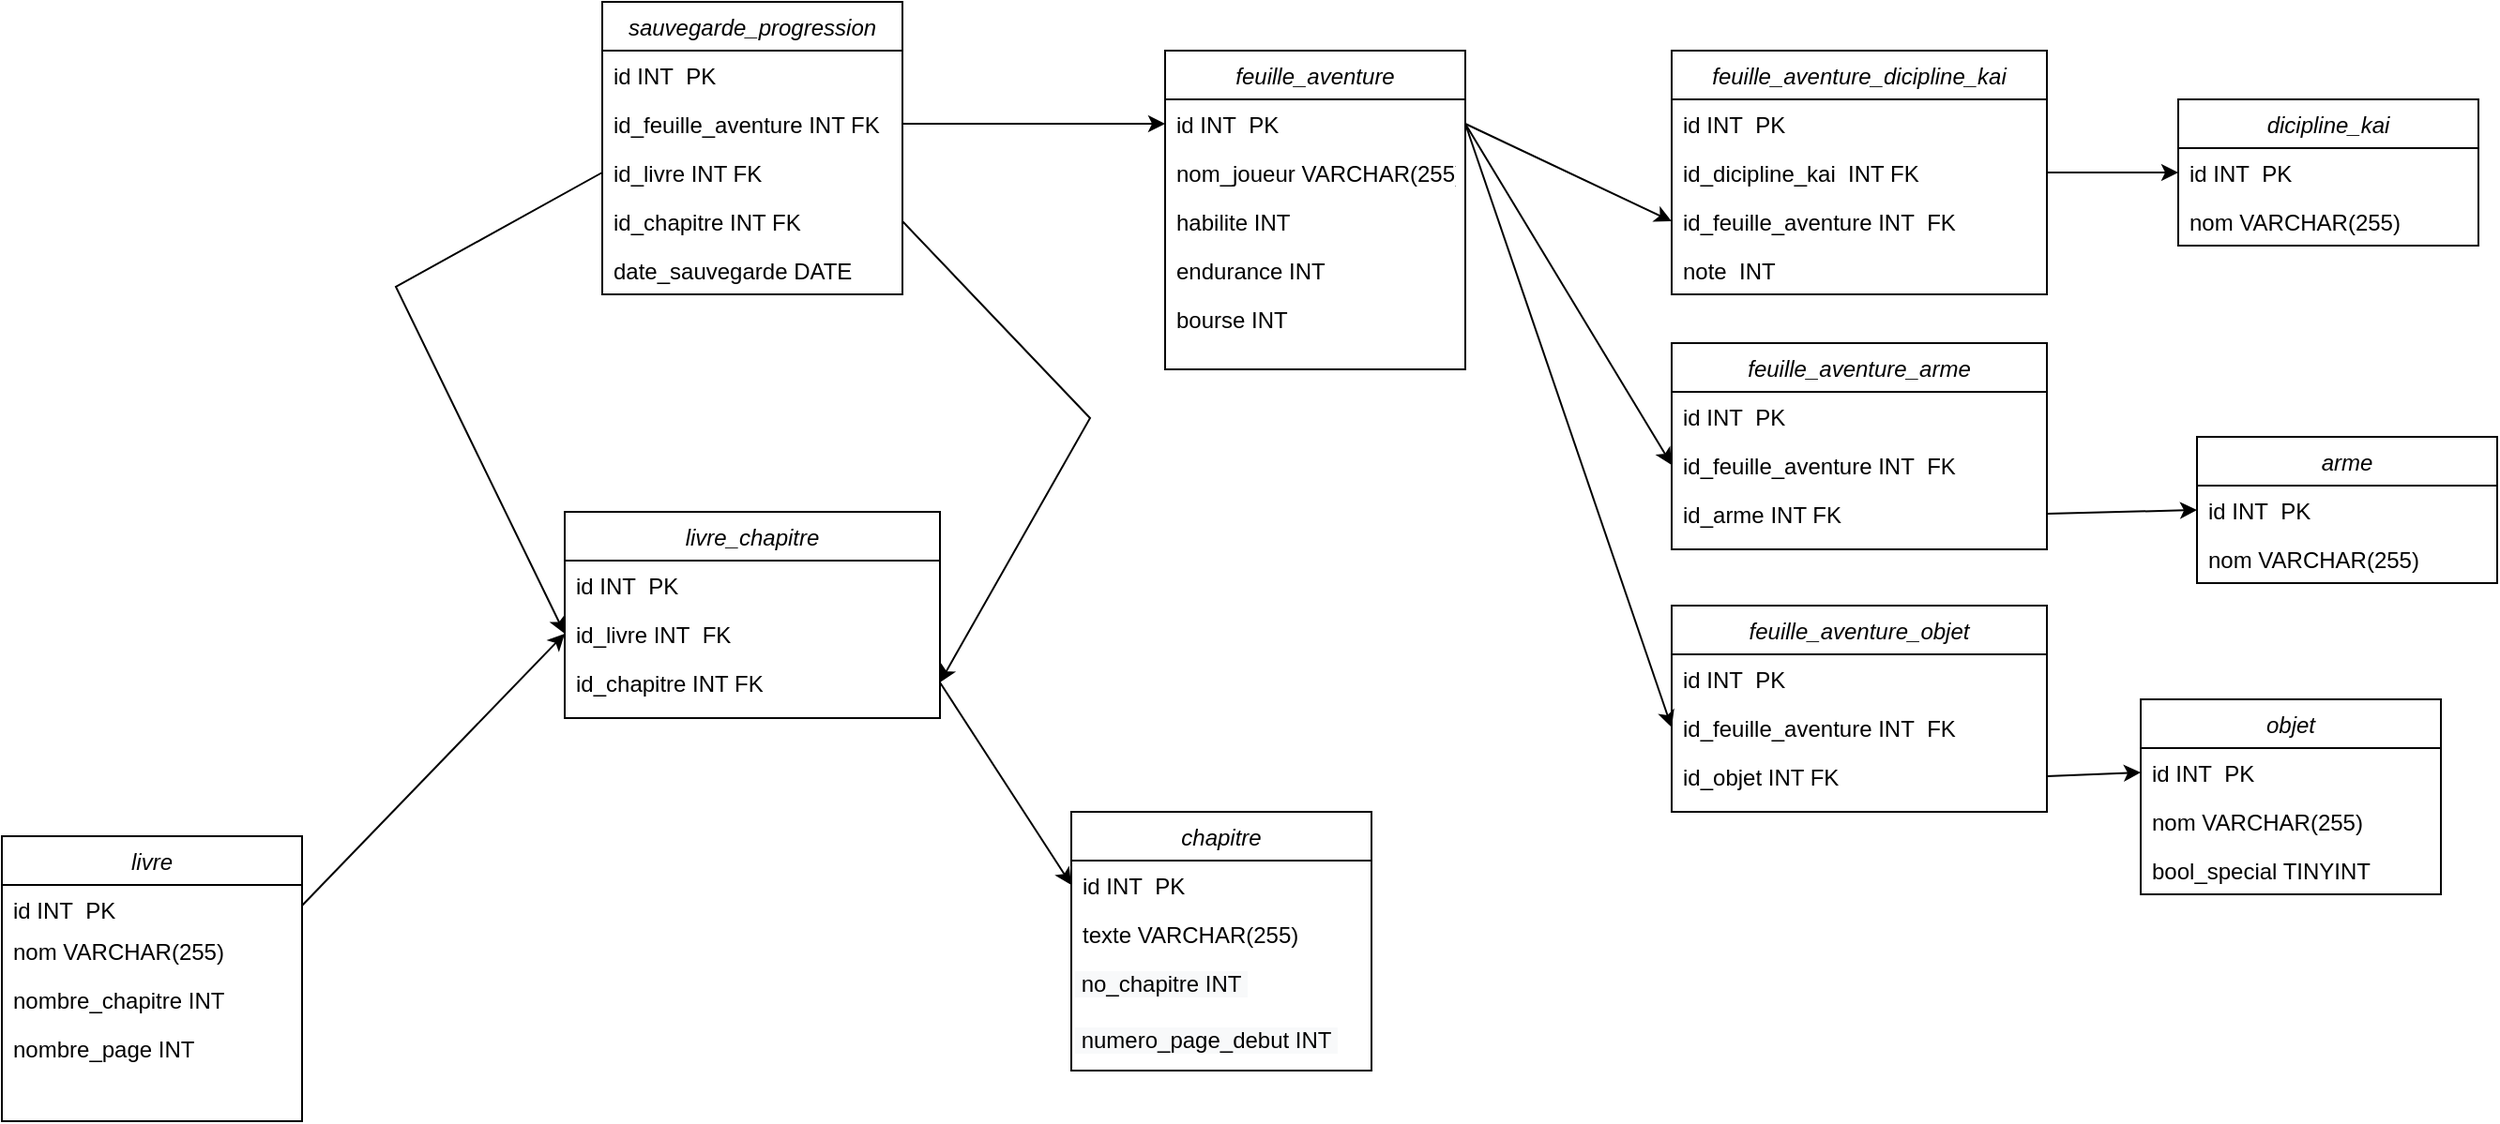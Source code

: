 <mxfile version="20.2.3" type="device"><diagram id="C5RBs43oDa-KdzZeNtuy" name="Page-1"><mxGraphModel dx="2105" dy="641" grid="1" gridSize="10" guides="1" tooltips="1" connect="1" arrows="1" fold="1" page="1" pageScale="1" pageWidth="827" pageHeight="1169" math="0" shadow="0"><root><mxCell id="WIyWlLk6GJQsqaUBKTNV-0"/><mxCell id="WIyWlLk6GJQsqaUBKTNV-1" parent="WIyWlLk6GJQsqaUBKTNV-0"/><mxCell id="zkfFHV4jXpPFQw0GAbJ--0" value="livre" style="swimlane;fontStyle=2;align=center;verticalAlign=top;childLayout=stackLayout;horizontal=1;startSize=26;horizontalStack=0;resizeParent=1;resizeLast=0;collapsible=1;marginBottom=0;rounded=0;shadow=0;strokeWidth=1;" parent="WIyWlLk6GJQsqaUBKTNV-1" vertex="1"><mxGeometry x="-610" y="713" width="160" height="152" as="geometry"><mxRectangle x="230" y="140" width="160" height="26" as="alternateBounds"/></mxGeometry></mxCell><mxCell id="ja8n_a0_8GGIzuxEmzxF-15" value="id INT  PK " style="text;align=left;verticalAlign=top;spacingLeft=4;spacingRight=4;overflow=hidden;rotatable=0;points=[[0,0.5],[1,0.5]];portConstraint=eastwest;" parent="zkfFHV4jXpPFQw0GAbJ--0" vertex="1"><mxGeometry y="26" width="160" height="22" as="geometry"/></mxCell><mxCell id="ja8n_a0_8GGIzuxEmzxF-9" value="nom VARCHAR(255)" style="text;align=left;verticalAlign=top;spacingLeft=4;spacingRight=4;overflow=hidden;rotatable=0;points=[[0,0.5],[1,0.5]];portConstraint=eastwest;" parent="zkfFHV4jXpPFQw0GAbJ--0" vertex="1"><mxGeometry y="48" width="160" height="26" as="geometry"/></mxCell><mxCell id="ja8n_a0_8GGIzuxEmzxF-13" value="nombre_chapitre INT" style="text;align=left;verticalAlign=top;spacingLeft=4;spacingRight=4;overflow=hidden;rotatable=0;points=[[0,0.5],[1,0.5]];portConstraint=eastwest;" parent="zkfFHV4jXpPFQw0GAbJ--0" vertex="1"><mxGeometry y="74" width="160" height="26" as="geometry"/></mxCell><mxCell id="YFA4dCQf4N8NySnR1VnG-28" value="nombre_page INT" style="text;align=left;verticalAlign=top;spacingLeft=4;spacingRight=4;overflow=hidden;rotatable=0;points=[[0,0.5],[1,0.5]];portConstraint=eastwest;" parent="zkfFHV4jXpPFQw0GAbJ--0" vertex="1"><mxGeometry y="100" width="160" height="26" as="geometry"/></mxCell><mxCell id="zkfFHV4jXpPFQw0GAbJ--6" value="feuille_aventure" style="swimlane;fontStyle=2;align=center;verticalAlign=top;childLayout=stackLayout;horizontal=1;startSize=26;horizontalStack=0;resizeParent=1;resizeLast=0;collapsible=1;marginBottom=0;rounded=0;shadow=0;strokeWidth=1;" parent="WIyWlLk6GJQsqaUBKTNV-1" vertex="1"><mxGeometry x="10" y="294" width="160" height="170" as="geometry"><mxRectangle x="130" y="380" width="160" height="26" as="alternateBounds"/></mxGeometry></mxCell><mxCell id="ja8n_a0_8GGIzuxEmzxF-17" value="id INT  PK " style="text;align=left;verticalAlign=top;spacingLeft=4;spacingRight=4;overflow=hidden;rotatable=0;points=[[0,0.5],[1,0.5]];portConstraint=eastwest;" parent="zkfFHV4jXpPFQw0GAbJ--6" vertex="1"><mxGeometry y="26" width="160" height="26" as="geometry"/></mxCell><mxCell id="ja8n_a0_8GGIzuxEmzxF-14" value="nom_joueur VARCHAR(255)" style="text;align=left;verticalAlign=top;spacingLeft=4;spacingRight=4;overflow=hidden;rotatable=0;points=[[0,0.5],[1,0.5]];portConstraint=eastwest;" parent="zkfFHV4jXpPFQw0GAbJ--6" vertex="1"><mxGeometry y="52" width="160" height="26" as="geometry"/></mxCell><mxCell id="YFA4dCQf4N8NySnR1VnG-3" value="habilite INT" style="text;align=left;verticalAlign=top;spacingLeft=4;spacingRight=4;overflow=hidden;rotatable=0;points=[[0,0.5],[1,0.5]];portConstraint=eastwest;" parent="zkfFHV4jXpPFQw0GAbJ--6" vertex="1"><mxGeometry y="78" width="160" height="26" as="geometry"/></mxCell><mxCell id="YFA4dCQf4N8NySnR1VnG-4" value="endurance INT" style="text;align=left;verticalAlign=top;spacingLeft=4;spacingRight=4;overflow=hidden;rotatable=0;points=[[0,0.5],[1,0.5]];portConstraint=eastwest;" parent="zkfFHV4jXpPFQw0GAbJ--6" vertex="1"><mxGeometry y="104" width="160" height="26" as="geometry"/></mxCell><mxCell id="YFA4dCQf4N8NySnR1VnG-2" value="bourse INT" style="text;align=left;verticalAlign=top;spacingLeft=4;spacingRight=4;overflow=hidden;rotatable=0;points=[[0,0.5],[1,0.5]];portConstraint=eastwest;" parent="zkfFHV4jXpPFQw0GAbJ--6" vertex="1"><mxGeometry y="130" width="160" height="26" as="geometry"/></mxCell><mxCell id="zkfFHV4jXpPFQw0GAbJ--13" value="dicipline_kai" style="swimlane;fontStyle=2;align=center;verticalAlign=top;childLayout=stackLayout;horizontal=1;startSize=26;horizontalStack=0;resizeParent=1;resizeLast=0;collapsible=1;marginBottom=0;rounded=0;shadow=0;strokeWidth=1;" parent="WIyWlLk6GJQsqaUBKTNV-1" vertex="1"><mxGeometry x="550" y="320" width="160" height="78" as="geometry"><mxRectangle x="340" y="380" width="170" height="26" as="alternateBounds"/></mxGeometry></mxCell><mxCell id="ja8n_a0_8GGIzuxEmzxF-18" value="id INT  PK " style="text;align=left;verticalAlign=top;spacingLeft=4;spacingRight=4;overflow=hidden;rotatable=0;points=[[0,0.5],[1,0.5]];portConstraint=eastwest;" parent="zkfFHV4jXpPFQw0GAbJ--13" vertex="1"><mxGeometry y="26" width="160" height="26" as="geometry"/></mxCell><mxCell id="ja8n_a0_8GGIzuxEmzxF-11" value="nom VARCHAR(255)" style="text;align=left;verticalAlign=top;spacingLeft=4;spacingRight=4;overflow=hidden;rotatable=0;points=[[0,0.5],[1,0.5]];portConstraint=eastwest;" parent="zkfFHV4jXpPFQw0GAbJ--13" vertex="1"><mxGeometry y="52" width="160" height="26" as="geometry"/></mxCell><mxCell id="zkfFHV4jXpPFQw0GAbJ--17" value="chapitre" style="swimlane;fontStyle=2;align=center;verticalAlign=top;childLayout=stackLayout;horizontal=1;startSize=26;horizontalStack=0;resizeParent=1;resizeLast=0;collapsible=1;marginBottom=0;rounded=0;shadow=0;strokeWidth=1;" parent="WIyWlLk6GJQsqaUBKTNV-1" vertex="1"><mxGeometry x="-40" y="700" width="160" height="138" as="geometry"><mxRectangle x="550" y="140" width="160" height="26" as="alternateBounds"/></mxGeometry></mxCell><mxCell id="ja8n_a0_8GGIzuxEmzxF-16" value="id INT  PK " style="text;align=left;verticalAlign=top;spacingLeft=4;spacingRight=4;overflow=hidden;rotatable=0;points=[[0,0.5],[1,0.5]];portConstraint=eastwest;" parent="zkfFHV4jXpPFQw0GAbJ--17" vertex="1"><mxGeometry y="26" width="160" height="26" as="geometry"/></mxCell><mxCell id="ja8n_a0_8GGIzuxEmzxF-10" value="texte VARCHAR(255)" style="text;align=left;verticalAlign=top;spacingLeft=4;spacingRight=4;overflow=hidden;rotatable=0;points=[[0,0.5],[1,0.5]];portConstraint=eastwest;" parent="zkfFHV4jXpPFQw0GAbJ--17" vertex="1"><mxGeometry y="52" width="160" height="26" as="geometry"/></mxCell><mxCell id="YFA4dCQf4N8NySnR1VnG-37" value="&lt;span style=&quot;color: rgb(0 , 0 , 0) ; font-family: &amp;quot;helvetica&amp;quot; ; font-size: 12px ; font-style: normal ; font-weight: 400 ; letter-spacing: normal ; text-align: left ; text-indent: 0px ; text-transform: none ; word-spacing: 0px ; background-color: rgb(248 , 249 , 250) ; display: inline ; float: none&quot;&gt;&amp;nbsp;no_chapitre INT&amp;nbsp;&lt;/span&gt;" style="text;whiteSpace=wrap;html=1;" parent="zkfFHV4jXpPFQw0GAbJ--17" vertex="1"><mxGeometry y="78" width="160" height="30" as="geometry"/></mxCell><mxCell id="YFA4dCQf4N8NySnR1VnG-35" value="&lt;span style=&quot;color: rgb(0 , 0 , 0) ; font-family: &amp;#34;helvetica&amp;#34; ; font-size: 12px ; font-style: normal ; font-weight: 400 ; letter-spacing: normal ; text-align: left ; text-indent: 0px ; text-transform: none ; word-spacing: 0px ; background-color: rgb(248 , 249 , 250) ; display: inline ; float: none&quot;&gt;&amp;nbsp;numero_page_debut INT&amp;nbsp;&lt;/span&gt;" style="text;whiteSpace=wrap;html=1;" parent="zkfFHV4jXpPFQw0GAbJ--17" vertex="1"><mxGeometry y="108" width="160" height="30" as="geometry"/></mxCell><mxCell id="ja8n_a0_8GGIzuxEmzxF-0" value="arme" style="swimlane;fontStyle=2;align=center;verticalAlign=top;childLayout=stackLayout;horizontal=1;startSize=26;horizontalStack=0;resizeParent=1;resizeLast=0;collapsible=1;marginBottom=0;rounded=0;shadow=0;strokeWidth=1;" parent="WIyWlLk6GJQsqaUBKTNV-1" vertex="1"><mxGeometry x="560" y="500" width="160" height="78" as="geometry"><mxRectangle x="340" y="380" width="170" height="26" as="alternateBounds"/></mxGeometry></mxCell><mxCell id="ja8n_a0_8GGIzuxEmzxF-19" value="id INT  PK " style="text;align=left;verticalAlign=top;spacingLeft=4;spacingRight=4;overflow=hidden;rotatable=0;points=[[0,0.5],[1,0.5]];portConstraint=eastwest;" parent="ja8n_a0_8GGIzuxEmzxF-0" vertex="1"><mxGeometry y="26" width="160" height="26" as="geometry"/></mxCell><mxCell id="ja8n_a0_8GGIzuxEmzxF-12" value="nom VARCHAR(255)" style="text;align=left;verticalAlign=top;spacingLeft=4;spacingRight=4;overflow=hidden;rotatable=0;points=[[0,0.5],[1,0.5]];portConstraint=eastwest;" parent="ja8n_a0_8GGIzuxEmzxF-0" vertex="1"><mxGeometry y="52" width="160" height="26" as="geometry"/></mxCell><mxCell id="ja8n_a0_8GGIzuxEmzxF-3" value="sauvegarde_progression" style="swimlane;fontStyle=2;align=center;verticalAlign=top;childLayout=stackLayout;horizontal=1;startSize=26;horizontalStack=0;resizeParent=1;resizeLast=0;collapsible=1;marginBottom=0;rounded=0;shadow=0;strokeWidth=1;" parent="WIyWlLk6GJQsqaUBKTNV-1" vertex="1"><mxGeometry x="-290" y="268" width="160" height="156" as="geometry"><mxRectangle x="130" y="380" width="160" height="26" as="alternateBounds"/></mxGeometry></mxCell><mxCell id="YFA4dCQf4N8NySnR1VnG-29" value="id INT  PK " style="text;align=left;verticalAlign=top;spacingLeft=4;spacingRight=4;overflow=hidden;rotatable=0;points=[[0,0.5],[1,0.5]];portConstraint=eastwest;" parent="ja8n_a0_8GGIzuxEmzxF-3" vertex="1"><mxGeometry y="26" width="160" height="26" as="geometry"/></mxCell><mxCell id="YFA4dCQf4N8NySnR1VnG-30" value="id_feuille_aventure INT FK " style="text;align=left;verticalAlign=top;spacingLeft=4;spacingRight=4;overflow=hidden;rotatable=0;points=[[0,0.5],[1,0.5]];portConstraint=eastwest;" parent="ja8n_a0_8GGIzuxEmzxF-3" vertex="1"><mxGeometry y="52" width="160" height="26" as="geometry"/></mxCell><mxCell id="YFA4dCQf4N8NySnR1VnG-32" value="id_livre INT FK " style="text;align=left;verticalAlign=top;spacingLeft=4;spacingRight=4;overflow=hidden;rotatable=0;points=[[0,0.5],[1,0.5]];portConstraint=eastwest;" parent="ja8n_a0_8GGIzuxEmzxF-3" vertex="1"><mxGeometry y="78" width="160" height="26" as="geometry"/></mxCell><mxCell id="YFA4dCQf4N8NySnR1VnG-33" value="id_chapitre INT FK " style="text;align=left;verticalAlign=top;spacingLeft=4;spacingRight=4;overflow=hidden;rotatable=0;points=[[0,0.5],[1,0.5]];portConstraint=eastwest;" parent="ja8n_a0_8GGIzuxEmzxF-3" vertex="1"><mxGeometry y="104" width="160" height="26" as="geometry"/></mxCell><mxCell id="YFA4dCQf4N8NySnR1VnG-31" value="date_sauvegarde DATE " style="text;align=left;verticalAlign=top;spacingLeft=4;spacingRight=4;overflow=hidden;rotatable=0;points=[[0,0.5],[1,0.5]];portConstraint=eastwest;" parent="ja8n_a0_8GGIzuxEmzxF-3" vertex="1"><mxGeometry y="130" width="160" height="26" as="geometry"/></mxCell><mxCell id="YFA4dCQf4N8NySnR1VnG-5" value="feuille_aventure_dicipline_kai" style="swimlane;fontStyle=2;align=center;verticalAlign=top;childLayout=stackLayout;horizontal=1;startSize=26;horizontalStack=0;resizeParent=1;resizeLast=0;collapsible=1;marginBottom=0;rounded=0;shadow=0;strokeWidth=1;" parent="WIyWlLk6GJQsqaUBKTNV-1" vertex="1"><mxGeometry x="280" y="294" width="200" height="130" as="geometry"><mxRectangle x="130" y="380" width="160" height="26" as="alternateBounds"/></mxGeometry></mxCell><mxCell id="YFA4dCQf4N8NySnR1VnG-6" value="id INT  PK " style="text;align=left;verticalAlign=top;spacingLeft=4;spacingRight=4;overflow=hidden;rotatable=0;points=[[0,0.5],[1,0.5]];portConstraint=eastwest;" parent="YFA4dCQf4N8NySnR1VnG-5" vertex="1"><mxGeometry y="26" width="200" height="26" as="geometry"/></mxCell><mxCell id="YFA4dCQf4N8NySnR1VnG-8" value="id_dicipline_kai  INT FK " style="text;align=left;verticalAlign=top;spacingLeft=4;spacingRight=4;overflow=hidden;rotatable=0;points=[[0,0.5],[1,0.5]];portConstraint=eastwest;" parent="YFA4dCQf4N8NySnR1VnG-5" vertex="1"><mxGeometry y="52" width="200" height="26" as="geometry"/></mxCell><mxCell id="YFA4dCQf4N8NySnR1VnG-7" value="id_feuille_aventure INT  FK " style="text;align=left;verticalAlign=top;spacingLeft=4;spacingRight=4;overflow=hidden;rotatable=0;points=[[0,0.5],[1,0.5]];portConstraint=eastwest;" parent="YFA4dCQf4N8NySnR1VnG-5" vertex="1"><mxGeometry y="78" width="200" height="26" as="geometry"/></mxCell><mxCell id="YFA4dCQf4N8NySnR1VnG-49" value="note  INT " style="text;align=left;verticalAlign=top;spacingLeft=4;spacingRight=4;overflow=hidden;rotatable=0;points=[[0,0.5],[1,0.5]];portConstraint=eastwest;" parent="YFA4dCQf4N8NySnR1VnG-5" vertex="1"><mxGeometry y="104" width="200" height="26" as="geometry"/></mxCell><mxCell id="YFA4dCQf4N8NySnR1VnG-9" value="feuille_aventure_arme" style="swimlane;fontStyle=2;align=center;verticalAlign=top;childLayout=stackLayout;horizontal=1;startSize=26;horizontalStack=0;resizeParent=1;resizeLast=0;collapsible=1;marginBottom=0;rounded=0;shadow=0;strokeWidth=1;" parent="WIyWlLk6GJQsqaUBKTNV-1" vertex="1"><mxGeometry x="280" y="450" width="200" height="110" as="geometry"><mxRectangle x="130" y="380" width="160" height="26" as="alternateBounds"/></mxGeometry></mxCell><mxCell id="YFA4dCQf4N8NySnR1VnG-10" value="id INT  PK " style="text;align=left;verticalAlign=top;spacingLeft=4;spacingRight=4;overflow=hidden;rotatable=0;points=[[0,0.5],[1,0.5]];portConstraint=eastwest;" parent="YFA4dCQf4N8NySnR1VnG-9" vertex="1"><mxGeometry y="26" width="200" height="26" as="geometry"/></mxCell><mxCell id="YFA4dCQf4N8NySnR1VnG-11" value="id_feuille_aventure INT  FK " style="text;align=left;verticalAlign=top;spacingLeft=4;spacingRight=4;overflow=hidden;rotatable=0;points=[[0,0.5],[1,0.5]];portConstraint=eastwest;" parent="YFA4dCQf4N8NySnR1VnG-9" vertex="1"><mxGeometry y="52" width="200" height="26" as="geometry"/></mxCell><mxCell id="YFA4dCQf4N8NySnR1VnG-12" value="id_arme INT FK " style="text;align=left;verticalAlign=top;spacingLeft=4;spacingRight=4;overflow=hidden;rotatable=0;points=[[0,0.5],[1,0.5]];portConstraint=eastwest;" parent="YFA4dCQf4N8NySnR1VnG-9" vertex="1"><mxGeometry y="78" width="200" height="26" as="geometry"/></mxCell><mxCell id="YFA4dCQf4N8NySnR1VnG-14" value="feuille_aventure_objet" style="swimlane;fontStyle=2;align=center;verticalAlign=top;childLayout=stackLayout;horizontal=1;startSize=26;horizontalStack=0;resizeParent=1;resizeLast=0;collapsible=1;marginBottom=0;rounded=0;shadow=0;strokeWidth=1;" parent="WIyWlLk6GJQsqaUBKTNV-1" vertex="1"><mxGeometry x="280" y="590" width="200" height="110" as="geometry"><mxRectangle x="130" y="380" width="160" height="26" as="alternateBounds"/></mxGeometry></mxCell><mxCell id="YFA4dCQf4N8NySnR1VnG-15" value="id INT  PK " style="text;align=left;verticalAlign=top;spacingLeft=4;spacingRight=4;overflow=hidden;rotatable=0;points=[[0,0.5],[1,0.5]];portConstraint=eastwest;" parent="YFA4dCQf4N8NySnR1VnG-14" vertex="1"><mxGeometry y="26" width="200" height="26" as="geometry"/></mxCell><mxCell id="YFA4dCQf4N8NySnR1VnG-16" value="id_feuille_aventure INT  FK " style="text;align=left;verticalAlign=top;spacingLeft=4;spacingRight=4;overflow=hidden;rotatable=0;points=[[0,0.5],[1,0.5]];portConstraint=eastwest;" parent="YFA4dCQf4N8NySnR1VnG-14" vertex="1"><mxGeometry y="52" width="200" height="26" as="geometry"/></mxCell><mxCell id="YFA4dCQf4N8NySnR1VnG-17" value="id_objet INT FK " style="text;align=left;verticalAlign=top;spacingLeft=4;spacingRight=4;overflow=hidden;rotatable=0;points=[[0,0.5],[1,0.5]];portConstraint=eastwest;" parent="YFA4dCQf4N8NySnR1VnG-14" vertex="1"><mxGeometry y="78" width="200" height="26" as="geometry"/></mxCell><mxCell id="YFA4dCQf4N8NySnR1VnG-18" value="objet" style="swimlane;fontStyle=2;align=center;verticalAlign=top;childLayout=stackLayout;horizontal=1;startSize=26;horizontalStack=0;resizeParent=1;resizeLast=0;collapsible=1;marginBottom=0;rounded=0;shadow=0;strokeWidth=1;" parent="WIyWlLk6GJQsqaUBKTNV-1" vertex="1"><mxGeometry x="530" y="640" width="160" height="104" as="geometry"><mxRectangle x="340" y="380" width="170" height="26" as="alternateBounds"/></mxGeometry></mxCell><mxCell id="YFA4dCQf4N8NySnR1VnG-19" value="id INT  PK " style="text;align=left;verticalAlign=top;spacingLeft=4;spacingRight=4;overflow=hidden;rotatable=0;points=[[0,0.5],[1,0.5]];portConstraint=eastwest;" parent="YFA4dCQf4N8NySnR1VnG-18" vertex="1"><mxGeometry y="26" width="160" height="26" as="geometry"/></mxCell><mxCell id="YFA4dCQf4N8NySnR1VnG-20" value="nom VARCHAR(255)" style="text;align=left;verticalAlign=top;spacingLeft=4;spacingRight=4;overflow=hidden;rotatable=0;points=[[0,0.5],[1,0.5]];portConstraint=eastwest;" parent="YFA4dCQf4N8NySnR1VnG-18" vertex="1"><mxGeometry y="52" width="160" height="26" as="geometry"/></mxCell><mxCell id="YFA4dCQf4N8NySnR1VnG-50" value="bool_special TINYINT" style="text;align=left;verticalAlign=top;spacingLeft=4;spacingRight=4;overflow=hidden;rotatable=0;points=[[0,0.5],[1,0.5]];portConstraint=eastwest;" parent="YFA4dCQf4N8NySnR1VnG-18" vertex="1"><mxGeometry y="78" width="160" height="26" as="geometry"/></mxCell><mxCell id="YFA4dCQf4N8NySnR1VnG-23" value="" style="endArrow=classic;html=1;rounded=0;exitX=1;exitY=0.5;exitDx=0;exitDy=0;entryX=0;entryY=0.5;entryDx=0;entryDy=0;" parent="WIyWlLk6GJQsqaUBKTNV-1" source="YFA4dCQf4N8NySnR1VnG-12" target="ja8n_a0_8GGIzuxEmzxF-19" edge="1"><mxGeometry width="50" height="50" relative="1" as="geometry"><mxPoint x="210" y="467.5" as="sourcePoint"/><mxPoint x="286" y="379.01" as="targetPoint"/></mxGeometry></mxCell><mxCell id="YFA4dCQf4N8NySnR1VnG-25" value="" style="endArrow=classic;html=1;rounded=0;exitX=1;exitY=0.5;exitDx=0;exitDy=0;entryX=0;entryY=0.5;entryDx=0;entryDy=0;" parent="WIyWlLk6GJQsqaUBKTNV-1" source="YFA4dCQf4N8NySnR1VnG-8" target="ja8n_a0_8GGIzuxEmzxF-18" edge="1"><mxGeometry width="50" height="50" relative="1" as="geometry"><mxPoint x="230" y="487.5" as="sourcePoint"/><mxPoint x="306" y="399.01" as="targetPoint"/></mxGeometry></mxCell><mxCell id="YFA4dCQf4N8NySnR1VnG-27" value="" style="endArrow=classic;html=1;rounded=0;exitX=1;exitY=0.5;exitDx=0;exitDy=0;entryX=0;entryY=0.5;entryDx=0;entryDy=0;" parent="WIyWlLk6GJQsqaUBKTNV-1" source="YFA4dCQf4N8NySnR1VnG-17" target="YFA4dCQf4N8NySnR1VnG-19" edge="1"><mxGeometry width="50" height="50" relative="1" as="geometry"><mxPoint x="390" y="470" as="sourcePoint"/><mxPoint x="440" y="420" as="targetPoint"/></mxGeometry></mxCell><mxCell id="YFA4dCQf4N8NySnR1VnG-40" value="livre_chapitre" style="swimlane;fontStyle=2;align=center;verticalAlign=top;childLayout=stackLayout;horizontal=1;startSize=26;horizontalStack=0;resizeParent=1;resizeLast=0;collapsible=1;marginBottom=0;rounded=0;shadow=0;strokeWidth=1;" parent="WIyWlLk6GJQsqaUBKTNV-1" vertex="1"><mxGeometry x="-310" y="540" width="200" height="110" as="geometry"><mxRectangle x="130" y="380" width="160" height="26" as="alternateBounds"/></mxGeometry></mxCell><mxCell id="YFA4dCQf4N8NySnR1VnG-41" value="id INT  PK " style="text;align=left;verticalAlign=top;spacingLeft=4;spacingRight=4;overflow=hidden;rotatable=0;points=[[0,0.5],[1,0.5]];portConstraint=eastwest;" parent="YFA4dCQf4N8NySnR1VnG-40" vertex="1"><mxGeometry y="26" width="200" height="26" as="geometry"/></mxCell><mxCell id="YFA4dCQf4N8NySnR1VnG-42" value="id_livre INT  FK " style="text;align=left;verticalAlign=top;spacingLeft=4;spacingRight=4;overflow=hidden;rotatable=0;points=[[0,0.5],[1,0.5]];portConstraint=eastwest;" parent="YFA4dCQf4N8NySnR1VnG-40" vertex="1"><mxGeometry y="52" width="200" height="26" as="geometry"/></mxCell><mxCell id="YFA4dCQf4N8NySnR1VnG-43" value="id_chapitre INT FK " style="text;align=left;verticalAlign=top;spacingLeft=4;spacingRight=4;overflow=hidden;rotatable=0;points=[[0,0.5],[1,0.5]];portConstraint=eastwest;" parent="YFA4dCQf4N8NySnR1VnG-40" vertex="1"><mxGeometry y="78" width="200" height="26" as="geometry"/></mxCell><mxCell id="YFA4dCQf4N8NySnR1VnG-44" value="" style="endArrow=classic;html=1;rounded=0;exitX=1;exitY=0.5;exitDx=0;exitDy=0;entryX=0;entryY=0.5;entryDx=0;entryDy=0;" parent="WIyWlLk6GJQsqaUBKTNV-1" source="ja8n_a0_8GGIzuxEmzxF-15" target="YFA4dCQf4N8NySnR1VnG-42" edge="1"><mxGeometry width="50" height="50" relative="1" as="geometry"><mxPoint x="-440" y="739" as="sourcePoint"/><mxPoint x="-20" y="520" as="targetPoint"/></mxGeometry></mxCell><mxCell id="YFA4dCQf4N8NySnR1VnG-45" value="" style="endArrow=classic;html=1;rounded=0;exitX=1;exitY=0.5;exitDx=0;exitDy=0;entryX=0;entryY=0.5;entryDx=0;entryDy=0;" parent="WIyWlLk6GJQsqaUBKTNV-1" source="YFA4dCQf4N8NySnR1VnG-43" target="ja8n_a0_8GGIzuxEmzxF-16" edge="1"><mxGeometry width="50" height="50" relative="1" as="geometry"><mxPoint x="-70" y="570" as="sourcePoint"/><mxPoint x="-20" y="520" as="targetPoint"/></mxGeometry></mxCell><mxCell id="YFA4dCQf4N8NySnR1VnG-46" value="" style="endArrow=classic;html=1;rounded=0;exitX=1;exitY=0.5;exitDx=0;exitDy=0;entryX=0;entryY=0.5;entryDx=0;entryDy=0;" parent="WIyWlLk6GJQsqaUBKTNV-1" source="YFA4dCQf4N8NySnR1VnG-30" target="ja8n_a0_8GGIzuxEmzxF-17" edge="1"><mxGeometry width="50" height="50" relative="1" as="geometry"><mxPoint x="-170" y="540" as="sourcePoint"/><mxPoint x="-120" y="490" as="targetPoint"/></mxGeometry></mxCell><mxCell id="eDqigVRmP7KMlGXqTqhR-1" value="" style="endArrow=classic;html=1;rounded=0;exitX=1;exitY=0.5;exitDx=0;exitDy=0;entryX=0;entryY=0.5;entryDx=0;entryDy=0;" parent="WIyWlLk6GJQsqaUBKTNV-1" source="ja8n_a0_8GGIzuxEmzxF-17" target="YFA4dCQf4N8NySnR1VnG-7" edge="1"><mxGeometry width="50" height="50" relative="1" as="geometry"><mxPoint x="200" y="400" as="sourcePoint"/><mxPoint x="280" y="398" as="targetPoint"/></mxGeometry></mxCell><mxCell id="eDqigVRmP7KMlGXqTqhR-2" value="" style="endArrow=classic;html=1;rounded=0;exitX=1;exitY=0.5;exitDx=0;exitDy=0;entryX=0;entryY=0.5;entryDx=0;entryDy=0;" parent="WIyWlLk6GJQsqaUBKTNV-1" source="ja8n_a0_8GGIzuxEmzxF-17" target="YFA4dCQf4N8NySnR1VnG-11" edge="1"><mxGeometry width="50" height="50" relative="1" as="geometry"><mxPoint x="500" y="561" as="sourcePoint"/><mxPoint x="580" y="559" as="targetPoint"/></mxGeometry></mxCell><mxCell id="eDqigVRmP7KMlGXqTqhR-3" value="" style="endArrow=classic;html=1;rounded=0;exitX=1;exitY=0.5;exitDx=0;exitDy=0;entryX=0;entryY=0.5;entryDx=0;entryDy=0;" parent="WIyWlLk6GJQsqaUBKTNV-1" source="ja8n_a0_8GGIzuxEmzxF-17" target="YFA4dCQf4N8NySnR1VnG-16" edge="1"><mxGeometry width="50" height="50" relative="1" as="geometry"><mxPoint x="510" y="571" as="sourcePoint"/><mxPoint x="590" y="569" as="targetPoint"/></mxGeometry></mxCell><mxCell id="eDqigVRmP7KMlGXqTqhR-4" value="" style="endArrow=classic;html=1;rounded=0;exitX=0;exitY=0.5;exitDx=0;exitDy=0;entryX=0;entryY=0.5;entryDx=0;entryDy=0;" parent="WIyWlLk6GJQsqaUBKTNV-1" source="YFA4dCQf4N8NySnR1VnG-32" target="YFA4dCQf4N8NySnR1VnG-42" edge="1"><mxGeometry width="50" height="50" relative="1" as="geometry"><mxPoint x="-440" y="344" as="sourcePoint"/><mxPoint x="-570" y="530" as="targetPoint"/><Array as="points"><mxPoint x="-400" y="420"/></Array></mxGeometry></mxCell><mxCell id="eDqigVRmP7KMlGXqTqhR-5" value="" style="endArrow=classic;html=1;rounded=0;exitX=1;exitY=0.5;exitDx=0;exitDy=0;entryX=1;entryY=0.5;entryDx=0;entryDy=0;" parent="WIyWlLk6GJQsqaUBKTNV-1" source="YFA4dCQf4N8NySnR1VnG-33" target="YFA4dCQf4N8NySnR1VnG-43" edge="1"><mxGeometry width="50" height="50" relative="1" as="geometry"><mxPoint x="-280" y="369" as="sourcePoint"/><mxPoint x="-300" y="615" as="targetPoint"/><Array as="points"><mxPoint x="-30" y="490"/></Array></mxGeometry></mxCell></root></mxGraphModel></diagram></mxfile>